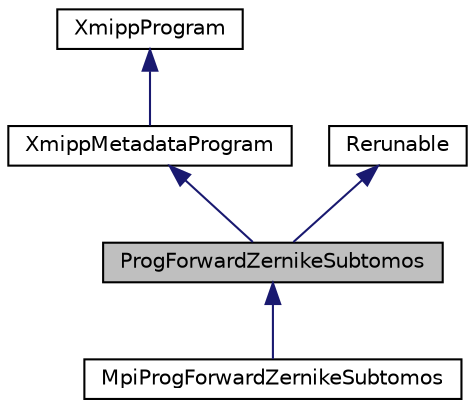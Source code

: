digraph "ProgForwardZernikeSubtomos"
{
  edge [fontname="Helvetica",fontsize="10",labelfontname="Helvetica",labelfontsize="10"];
  node [fontname="Helvetica",fontsize="10",shape=record];
  Node0 [label="ProgForwardZernikeSubtomos",height=0.2,width=0.4,color="black", fillcolor="grey75", style="filled", fontcolor="black"];
  Node1 -> Node0 [dir="back",color="midnightblue",fontsize="10",style="solid",fontname="Helvetica"];
  Node1 [label="XmippMetadataProgram",height=0.2,width=0.4,color="black", fillcolor="white", style="filled",URL="$classXmippMetadataProgram.html"];
  Node2 -> Node1 [dir="back",color="midnightblue",fontsize="10",style="solid",fontname="Helvetica"];
  Node2 [label="XmippProgram",height=0.2,width=0.4,color="black", fillcolor="white", style="filled",URL="$classXmippProgram.html"];
  Node3 -> Node0 [dir="back",color="midnightblue",fontsize="10",style="solid",fontname="Helvetica"];
  Node3 [label="Rerunable",height=0.2,width=0.4,color="black", fillcolor="white", style="filled",URL="$classRerunable.html"];
  Node0 -> Node4 [dir="back",color="midnightblue",fontsize="10",style="solid",fontname="Helvetica"];
  Node4 [label="MpiProgForwardZernikeSubtomos",height=0.2,width=0.4,color="black", fillcolor="white", style="filled",URL="$classMpiProgForwardZernikeSubtomos.html"];
}
